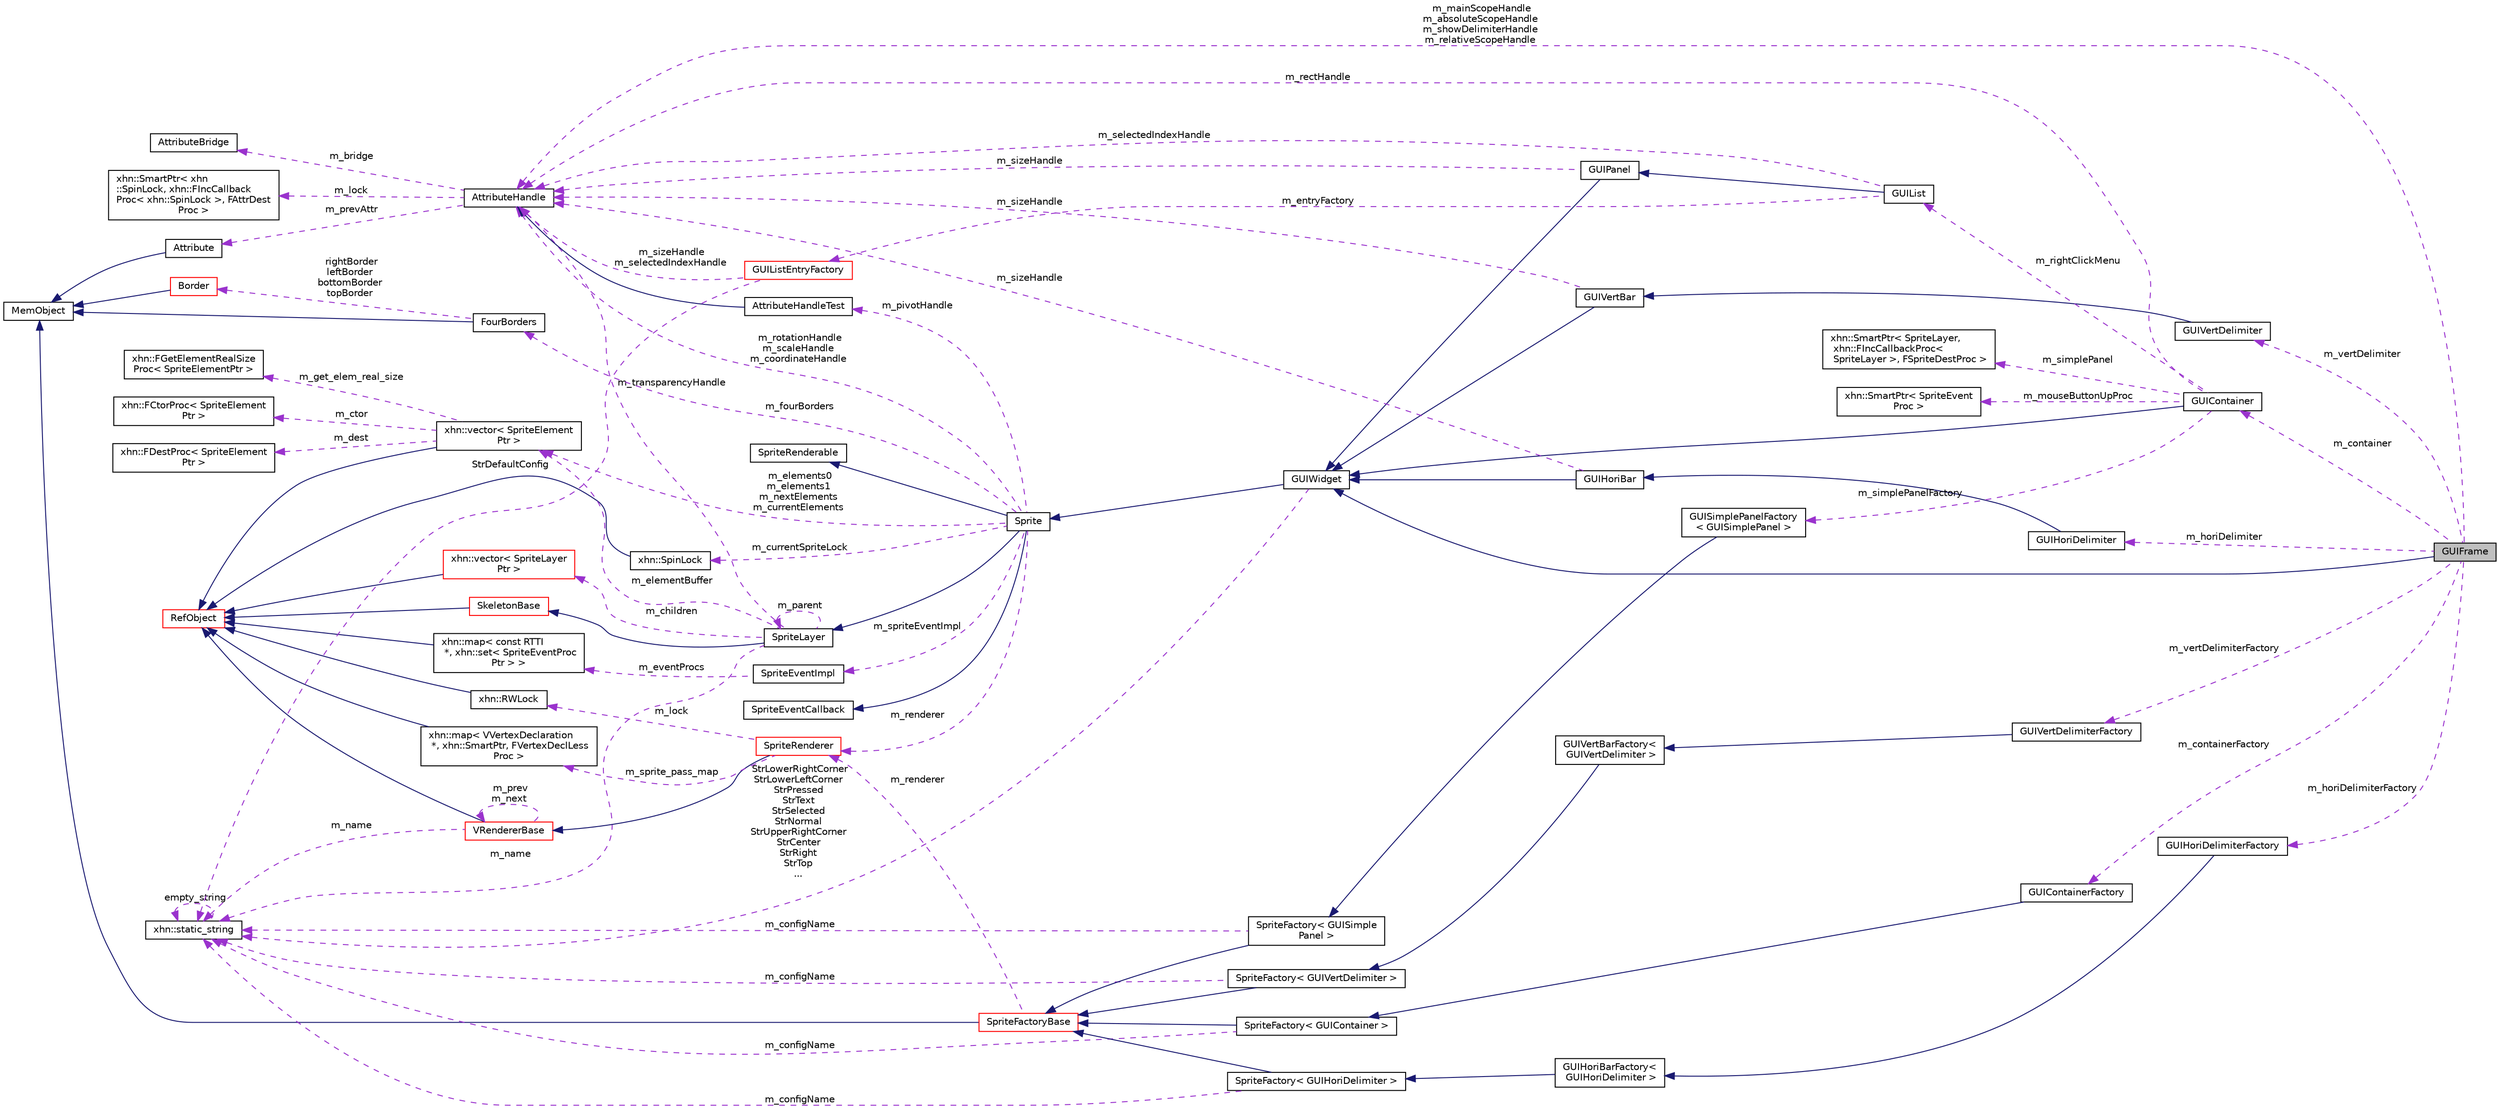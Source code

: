 digraph "GUIFrame"
{
  edge [fontname="Helvetica",fontsize="10",labelfontname="Helvetica",labelfontsize="10"];
  node [fontname="Helvetica",fontsize="10",shape=record];
  rankdir="LR";
  Node1 [label="GUIFrame",height=0.2,width=0.4,color="black", fillcolor="grey75", style="filled", fontcolor="black"];
  Node2 -> Node1 [dir="back",color="midnightblue",fontsize="10",style="solid",fontname="Helvetica"];
  Node2 [label="GUIWidget",height=0.2,width=0.4,color="black", fillcolor="white", style="filled",URL="$class_g_u_i_widget.html"];
  Node3 -> Node2 [dir="back",color="midnightblue",fontsize="10",style="solid",fontname="Helvetica"];
  Node3 [label="Sprite",height=0.2,width=0.4,color="black", fillcolor="white", style="filled",URL="$class_sprite.html",tooltip="Sprite. "];
  Node4 -> Node3 [dir="back",color="midnightblue",fontsize="10",style="solid",fontname="Helvetica"];
  Node4 [label="SpriteLayer",height=0.2,width=0.4,color="black", fillcolor="white", style="filled",URL="$class_sprite_layer.html",tooltip="SpriteLayer. "];
  Node5 -> Node4 [dir="back",color="midnightblue",fontsize="10",style="solid",fontname="Helvetica"];
  Node5 [label="SkeletonBase",height=0.2,width=0.4,color="red", fillcolor="white", style="filled",URL="$class_skeleton_base.html"];
  Node6 -> Node5 [dir="back",color="midnightblue",fontsize="10",style="solid",fontname="Helvetica"];
  Node6 [label="RefObject",height=0.2,width=0.4,color="red", fillcolor="white", style="filled",URL="$class_ref_object.html"];
  Node4 -> Node4 [dir="back",color="darkorchid3",fontsize="10",style="dashed",label=" m_parent" ,fontname="Helvetica"];
  Node7 -> Node4 [dir="back",color="darkorchid3",fontsize="10",style="dashed",label=" m_elementBuffer" ,fontname="Helvetica"];
  Node7 [label="xhn::vector\< SpriteElement\lPtr \>",height=0.2,width=0.4,color="black", fillcolor="white", style="filled",URL="$classxhn_1_1vector.html"];
  Node6 -> Node7 [dir="back",color="midnightblue",fontsize="10",style="solid",fontname="Helvetica"];
  Node8 -> Node7 [dir="back",color="darkorchid3",fontsize="10",style="dashed",label=" m_get_elem_real_size" ,fontname="Helvetica"];
  Node8 [label="xhn::FGetElementRealSize\lProc\< SpriteElementPtr \>",height=0.2,width=0.4,color="black", fillcolor="white", style="filled",URL="$structxhn_1_1_f_get_element_real_size_proc.html"];
  Node9 -> Node7 [dir="back",color="darkorchid3",fontsize="10",style="dashed",label=" m_ctor" ,fontname="Helvetica"];
  Node9 [label="xhn::FCtorProc\< SpriteElement\lPtr \>",height=0.2,width=0.4,color="black", fillcolor="white", style="filled",URL="$structxhn_1_1_f_ctor_proc.html"];
  Node10 -> Node7 [dir="back",color="darkorchid3",fontsize="10",style="dashed",label=" m_dest" ,fontname="Helvetica"];
  Node10 [label="xhn::FDestProc\< SpriteElement\lPtr \>",height=0.2,width=0.4,color="black", fillcolor="white", style="filled",URL="$structxhn_1_1_f_dest_proc.html"];
  Node11 -> Node4 [dir="back",color="darkorchid3",fontsize="10",style="dashed",label=" m_transparencyHandle" ,fontname="Helvetica"];
  Node11 [label="AttributeHandle",height=0.2,width=0.4,color="black", fillcolor="white", style="filled",URL="$class_attribute_handle.html"];
  Node12 -> Node11 [dir="back",color="darkorchid3",fontsize="10",style="dashed",label=" m_lock" ,fontname="Helvetica"];
  Node12 [label="xhn::SmartPtr\< xhn\l::SpinLock, xhn::FIncCallback\lProc\< xhn::SpinLock \>, FAttrDest\lProc \>",height=0.2,width=0.4,color="black", fillcolor="white", style="filled",URL="$classxhn_1_1_smart_ptr.html"];
  Node13 -> Node11 [dir="back",color="darkorchid3",fontsize="10",style="dashed",label=" m_prevAttr" ,fontname="Helvetica"];
  Node13 [label="Attribute",height=0.2,width=0.4,color="black", fillcolor="white", style="filled",URL="$class_attribute.html"];
  Node14 -> Node13 [dir="back",color="midnightblue",fontsize="10",style="solid",fontname="Helvetica"];
  Node14 [label="MemObject",height=0.2,width=0.4,color="black", fillcolor="white", style="filled",URL="$class_mem_object.html"];
  Node15 -> Node11 [dir="back",color="darkorchid3",fontsize="10",style="dashed",label=" m_bridge" ,fontname="Helvetica"];
  Node15 [label="AttributeBridge",height=0.2,width=0.4,color="black", fillcolor="white", style="filled",URL="$class_attribute_bridge.html"];
  Node16 -> Node4 [dir="back",color="darkorchid3",fontsize="10",style="dashed",label=" m_name" ,fontname="Helvetica"];
  Node16 [label="xhn::static_string",height=0.2,width=0.4,color="black", fillcolor="white", style="filled",URL="$classxhn_1_1static__string.html"];
  Node16 -> Node16 [dir="back",color="darkorchid3",fontsize="10",style="dashed",label=" empty_string" ,fontname="Helvetica"];
  Node17 -> Node4 [dir="back",color="darkorchid3",fontsize="10",style="dashed",label=" m_children" ,fontname="Helvetica"];
  Node17 [label="xhn::vector\< SpriteLayer\lPtr \>",height=0.2,width=0.4,color="red", fillcolor="white", style="filled",URL="$classxhn_1_1vector.html"];
  Node6 -> Node17 [dir="back",color="midnightblue",fontsize="10",style="solid",fontname="Helvetica"];
  Node18 -> Node3 [dir="back",color="midnightblue",fontsize="10",style="solid",fontname="Helvetica"];
  Node18 [label="SpriteEventCallback",height=0.2,width=0.4,color="black", fillcolor="white", style="filled",URL="$class_sprite_event_callback.html"];
  Node19 -> Node3 [dir="back",color="midnightblue",fontsize="10",style="solid",fontname="Helvetica"];
  Node19 [label="SpriteRenderable",height=0.2,width=0.4,color="black", fillcolor="white", style="filled",URL="$class_sprite_renderable.html"];
  Node7 -> Node3 [dir="back",color="darkorchid3",fontsize="10",style="dashed",label=" m_elements0\nm_elements1\nm_nextElements\nm_currentElements" ,fontname="Helvetica"];
  Node20 -> Node3 [dir="back",color="darkorchid3",fontsize="10",style="dashed",label=" m_fourBorders" ,fontname="Helvetica"];
  Node20 [label="FourBorders",height=0.2,width=0.4,color="black", fillcolor="white", style="filled",URL="$struct_four_borders.html"];
  Node14 -> Node20 [dir="back",color="midnightblue",fontsize="10",style="solid",fontname="Helvetica"];
  Node21 -> Node20 [dir="back",color="darkorchid3",fontsize="10",style="dashed",label=" rightBorder\nleftBorder\nbottomBorder\ntopBorder" ,fontname="Helvetica"];
  Node21 [label="Border",height=0.2,width=0.4,color="red", fillcolor="white", style="filled",URL="$class_border.html"];
  Node14 -> Node21 [dir="back",color="midnightblue",fontsize="10",style="solid",fontname="Helvetica"];
  Node22 -> Node3 [dir="back",color="darkorchid3",fontsize="10",style="dashed",label=" m_currentSpriteLock" ,fontname="Helvetica"];
  Node22 [label="xhn::SpinLock",height=0.2,width=0.4,color="black", fillcolor="white", style="filled",URL="$classxhn_1_1_spin_lock.html",tooltip="SpinLock. "];
  Node6 -> Node22 [dir="back",color="midnightblue",fontsize="10",style="solid",fontname="Helvetica"];
  Node11 -> Node3 [dir="back",color="darkorchid3",fontsize="10",style="dashed",label=" m_rotationHandle\nm_scaleHandle\nm_coordinateHandle" ,fontname="Helvetica"];
  Node23 -> Node3 [dir="back",color="darkorchid3",fontsize="10",style="dashed",label=" m_pivotHandle" ,fontname="Helvetica"];
  Node23 [label="AttributeHandleTest",height=0.2,width=0.4,color="black", fillcolor="white", style="filled",URL="$class_attribute_handle_test.html"];
  Node11 -> Node23 [dir="back",color="midnightblue",fontsize="10",style="solid",fontname="Helvetica"];
  Node24 -> Node3 [dir="back",color="darkorchid3",fontsize="10",style="dashed",label=" m_spriteEventImpl" ,fontname="Helvetica"];
  Node24 [label="SpriteEventImpl",height=0.2,width=0.4,color="black", fillcolor="white", style="filled",URL="$class_sprite_event_impl.html",tooltip="SpriteEventImpl. "];
  Node25 -> Node24 [dir="back",color="darkorchid3",fontsize="10",style="dashed",label=" m_eventProcs" ,fontname="Helvetica"];
  Node25 [label="xhn::map\< const RTTI\l *, xhn::set\< SpriteEventProc\lPtr \> \>",height=0.2,width=0.4,color="black", fillcolor="white", style="filled",URL="$classxhn_1_1map.html"];
  Node6 -> Node25 [dir="back",color="midnightblue",fontsize="10",style="solid",fontname="Helvetica"];
  Node26 -> Node3 [dir="back",color="darkorchid3",fontsize="10",style="dashed",label=" m_renderer" ,fontname="Helvetica"];
  Node26 [label="SpriteRenderer",height=0.2,width=0.4,color="red", fillcolor="white", style="filled",URL="$class_sprite_renderer.html",tooltip="SpriteRenderer. "];
  Node27 -> Node26 [dir="back",color="midnightblue",fontsize="10",style="solid",fontname="Helvetica"];
  Node27 [label="VRendererBase",height=0.2,width=0.4,color="red", fillcolor="white", style="filled",URL="$class_v_renderer_base.html",tooltip="VRendererBase 渲染器基类 "];
  Node6 -> Node27 [dir="back",color="midnightblue",fontsize="10",style="solid",fontname="Helvetica"];
  Node27 -> Node27 [dir="back",color="darkorchid3",fontsize="10",style="dashed",label=" m_prev\nm_next" ,fontname="Helvetica"];
  Node16 -> Node27 [dir="back",color="darkorchid3",fontsize="10",style="dashed",label=" m_name" ,fontname="Helvetica"];
  Node28 -> Node26 [dir="back",color="darkorchid3",fontsize="10",style="dashed",label=" m_lock" ,fontname="Helvetica"];
  Node28 [label="xhn::RWLock",height=0.2,width=0.4,color="black", fillcolor="white", style="filled",URL="$classxhn_1_1_r_w_lock.html",tooltip="RWLock. "];
  Node6 -> Node28 [dir="back",color="midnightblue",fontsize="10",style="solid",fontname="Helvetica"];
  Node29 -> Node26 [dir="back",color="darkorchid3",fontsize="10",style="dashed",label=" m_sprite_pass_map" ,fontname="Helvetica"];
  Node29 [label="xhn::map\< VVertexDeclaration\l *, xhn::SmartPtr, FVertexDeclLess\lProc \>",height=0.2,width=0.4,color="black", fillcolor="white", style="filled",URL="$classxhn_1_1map.html"];
  Node6 -> Node29 [dir="back",color="midnightblue",fontsize="10",style="solid",fontname="Helvetica"];
  Node16 -> Node2 [dir="back",color="darkorchid3",fontsize="10",style="dashed",label=" StrLowerRightCorner\nStrLowerLeftCorner\nStrPressed\nStrText\nStrSelected\nStrNormal\nStrUpperRightCorner\nStrCenter\nStrRight\nStrTop\n..." ,fontname="Helvetica"];
  Node30 -> Node1 [dir="back",color="darkorchid3",fontsize="10",style="dashed",label=" m_horiDelimiter" ,fontname="Helvetica"];
  Node30 [label="GUIHoriDelimiter",height=0.2,width=0.4,color="black", fillcolor="white", style="filled",URL="$class_g_u_i_hori_delimiter.html",tooltip="GUIHoriDelimiter. "];
  Node31 -> Node30 [dir="back",color="midnightblue",fontsize="10",style="solid",fontname="Helvetica"];
  Node31 [label="GUIHoriBar",height=0.2,width=0.4,color="black", fillcolor="white", style="filled",URL="$class_g_u_i_hori_bar.html"];
  Node2 -> Node31 [dir="back",color="midnightblue",fontsize="10",style="solid",fontname="Helvetica"];
  Node11 -> Node31 [dir="back",color="darkorchid3",fontsize="10",style="dashed",label=" m_sizeHandle" ,fontname="Helvetica"];
  Node32 -> Node1 [dir="back",color="darkorchid3",fontsize="10",style="dashed",label=" m_vertDelimiter" ,fontname="Helvetica"];
  Node32 [label="GUIVertDelimiter",height=0.2,width=0.4,color="black", fillcolor="white", style="filled",URL="$class_g_u_i_vert_delimiter.html"];
  Node33 -> Node32 [dir="back",color="midnightblue",fontsize="10",style="solid",fontname="Helvetica"];
  Node33 [label="GUIVertBar",height=0.2,width=0.4,color="black", fillcolor="white", style="filled",URL="$class_g_u_i_vert_bar.html"];
  Node2 -> Node33 [dir="back",color="midnightblue",fontsize="10",style="solid",fontname="Helvetica"];
  Node11 -> Node33 [dir="back",color="darkorchid3",fontsize="10",style="dashed",label=" m_sizeHandle" ,fontname="Helvetica"];
  Node34 -> Node1 [dir="back",color="darkorchid3",fontsize="10",style="dashed",label=" m_horiDelimiterFactory" ,fontname="Helvetica"];
  Node34 [label="GUIHoriDelimiterFactory",height=0.2,width=0.4,color="black", fillcolor="white", style="filled",URL="$class_g_u_i_hori_delimiter_factory.html",tooltip="GUIHoriDelimiterFactory. "];
  Node35 -> Node34 [dir="back",color="midnightblue",fontsize="10",style="solid",fontname="Helvetica"];
  Node35 [label="GUIHoriBarFactory\<\l GUIHoriDelimiter \>",height=0.2,width=0.4,color="black", fillcolor="white", style="filled",URL="$class_g_u_i_hori_bar_factory.html"];
  Node36 -> Node35 [dir="back",color="midnightblue",fontsize="10",style="solid",fontname="Helvetica"];
  Node36 [label="SpriteFactory\< GUIHoriDelimiter \>",height=0.2,width=0.4,color="black", fillcolor="white", style="filled",URL="$class_sprite_factory.html"];
  Node37 -> Node36 [dir="back",color="midnightblue",fontsize="10",style="solid",fontname="Helvetica"];
  Node37 [label="SpriteFactoryBase",height=0.2,width=0.4,color="red", fillcolor="white", style="filled",URL="$class_sprite_factory_base.html"];
  Node14 -> Node37 [dir="back",color="midnightblue",fontsize="10",style="solid",fontname="Helvetica"];
  Node26 -> Node37 [dir="back",color="darkorchid3",fontsize="10",style="dashed",label=" m_renderer" ,fontname="Helvetica"];
  Node16 -> Node36 [dir="back",color="darkorchid3",fontsize="10",style="dashed",label=" m_configName" ,fontname="Helvetica"];
  Node38 -> Node1 [dir="back",color="darkorchid3",fontsize="10",style="dashed",label=" m_container" ,fontname="Helvetica"];
  Node38 [label="GUIContainer",height=0.2,width=0.4,color="black", fillcolor="white", style="filled",URL="$class_g_u_i_container.html",tooltip="GUIContainer. "];
  Node2 -> Node38 [dir="back",color="midnightblue",fontsize="10",style="solid",fontname="Helvetica"];
  Node39 -> Node38 [dir="back",color="darkorchid3",fontsize="10",style="dashed",label=" m_simplePanel" ,fontname="Helvetica"];
  Node39 [label="xhn::SmartPtr\< SpriteLayer,\l xhn::FIncCallbackProc\<\l SpriteLayer \>, FSpriteDestProc \>",height=0.2,width=0.4,color="black", fillcolor="white", style="filled",URL="$classxhn_1_1_smart_ptr.html"];
  Node40 -> Node38 [dir="back",color="darkorchid3",fontsize="10",style="dashed",label=" m_simplePanelFactory" ,fontname="Helvetica"];
  Node40 [label="GUISimplePanelFactory\l\< GUISimplePanel \>",height=0.2,width=0.4,color="black", fillcolor="white", style="filled",URL="$class_g_u_i_simple_panel_factory.html"];
  Node41 -> Node40 [dir="back",color="midnightblue",fontsize="10",style="solid",fontname="Helvetica"];
  Node41 [label="SpriteFactory\< GUISimple\lPanel \>",height=0.2,width=0.4,color="black", fillcolor="white", style="filled",URL="$class_sprite_factory.html"];
  Node37 -> Node41 [dir="back",color="midnightblue",fontsize="10",style="solid",fontname="Helvetica"];
  Node16 -> Node41 [dir="back",color="darkorchid3",fontsize="10",style="dashed",label=" m_configName" ,fontname="Helvetica"];
  Node42 -> Node38 [dir="back",color="darkorchid3",fontsize="10",style="dashed",label=" m_mouseButtonUpProc" ,fontname="Helvetica"];
  Node42 [label="xhn::SmartPtr\< SpriteEvent\lProc \>",height=0.2,width=0.4,color="black", fillcolor="white", style="filled",URL="$classxhn_1_1_smart_ptr.html"];
  Node43 -> Node38 [dir="back",color="darkorchid3",fontsize="10",style="dashed",label=" m_rightClickMenu" ,fontname="Helvetica"];
  Node43 [label="GUIList",height=0.2,width=0.4,color="black", fillcolor="white", style="filled",URL="$class_g_u_i_list.html",tooltip="GUIList. "];
  Node44 -> Node43 [dir="back",color="midnightblue",fontsize="10",style="solid",fontname="Helvetica"];
  Node44 [label="GUIPanel",height=0.2,width=0.4,color="black", fillcolor="white", style="filled",URL="$class_g_u_i_panel.html"];
  Node2 -> Node44 [dir="back",color="midnightblue",fontsize="10",style="solid",fontname="Helvetica"];
  Node11 -> Node44 [dir="back",color="darkorchid3",fontsize="10",style="dashed",label=" m_sizeHandle" ,fontname="Helvetica"];
  Node11 -> Node43 [dir="back",color="darkorchid3",fontsize="10",style="dashed",label=" m_selectedIndexHandle" ,fontname="Helvetica"];
  Node45 -> Node43 [dir="back",color="darkorchid3",fontsize="10",style="dashed",label=" m_entryFactory" ,fontname="Helvetica"];
  Node45 [label="GUIListEntryFactory",height=0.2,width=0.4,color="red", fillcolor="white", style="filled",URL="$class_g_u_i_list_entry_factory.html",tooltip="GUIListEntryFactory. "];
  Node11 -> Node45 [dir="back",color="darkorchid3",fontsize="10",style="dashed",label=" m_sizeHandle\nm_selectedIndexHandle" ,fontname="Helvetica"];
  Node16 -> Node45 [dir="back",color="darkorchid3",fontsize="10",style="dashed",label=" StrDefaultConfig" ,fontname="Helvetica"];
  Node11 -> Node38 [dir="back",color="darkorchid3",fontsize="10",style="dashed",label=" m_rectHandle" ,fontname="Helvetica"];
  Node46 -> Node1 [dir="back",color="darkorchid3",fontsize="10",style="dashed",label=" m_containerFactory" ,fontname="Helvetica"];
  Node46 [label="GUIContainerFactory",height=0.2,width=0.4,color="black", fillcolor="white", style="filled",URL="$class_g_u_i_container_factory.html"];
  Node47 -> Node46 [dir="back",color="midnightblue",fontsize="10",style="solid",fontname="Helvetica"];
  Node47 [label="SpriteFactory\< GUIContainer \>",height=0.2,width=0.4,color="black", fillcolor="white", style="filled",URL="$class_sprite_factory.html"];
  Node37 -> Node47 [dir="back",color="midnightblue",fontsize="10",style="solid",fontname="Helvetica"];
  Node16 -> Node47 [dir="back",color="darkorchid3",fontsize="10",style="dashed",label=" m_configName" ,fontname="Helvetica"];
  Node48 -> Node1 [dir="back",color="darkorchid3",fontsize="10",style="dashed",label=" m_vertDelimiterFactory" ,fontname="Helvetica"];
  Node48 [label="GUIVertDelimiterFactory",height=0.2,width=0.4,color="black", fillcolor="white", style="filled",URL="$class_g_u_i_vert_delimiter_factory.html"];
  Node49 -> Node48 [dir="back",color="midnightblue",fontsize="10",style="solid",fontname="Helvetica"];
  Node49 [label="GUIVertBarFactory\<\l GUIVertDelimiter \>",height=0.2,width=0.4,color="black", fillcolor="white", style="filled",URL="$class_g_u_i_vert_bar_factory.html"];
  Node50 -> Node49 [dir="back",color="midnightblue",fontsize="10",style="solid",fontname="Helvetica"];
  Node50 [label="SpriteFactory\< GUIVertDelimiter \>",height=0.2,width=0.4,color="black", fillcolor="white", style="filled",URL="$class_sprite_factory.html"];
  Node37 -> Node50 [dir="back",color="midnightblue",fontsize="10",style="solid",fontname="Helvetica"];
  Node16 -> Node50 [dir="back",color="darkorchid3",fontsize="10",style="dashed",label=" m_configName" ,fontname="Helvetica"];
  Node11 -> Node1 [dir="back",color="darkorchid3",fontsize="10",style="dashed",label=" m_mainScopeHandle\nm_absoluteScopeHandle\nm_showDelimiterHandle\nm_relativeScopeHandle" ,fontname="Helvetica"];
}
